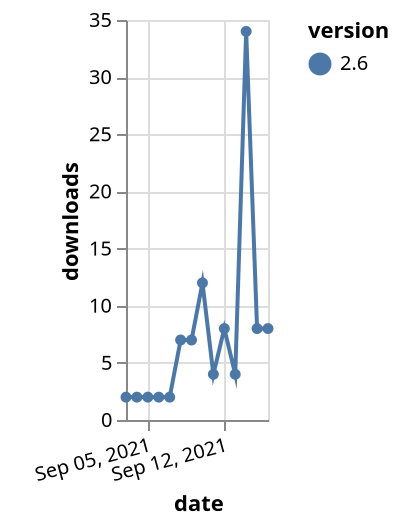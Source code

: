 {"$schema": "https://vega.github.io/schema/vega-lite/v5.json", "description": "A simple bar chart with embedded data.", "data": {"values": [{"date": "2021-09-03", "total": 5934, "delta": 2, "version": "2.6"}, {"date": "2021-09-04", "total": 5936, "delta": 2, "version": "2.6"}, {"date": "2021-09-05", "total": 5938, "delta": 2, "version": "2.6"}, {"date": "2021-09-06", "total": 5940, "delta": 2, "version": "2.6"}, {"date": "2021-09-07", "total": 5942, "delta": 2, "version": "2.6"}, {"date": "2021-09-08", "total": 5949, "delta": 7, "version": "2.6"}, {"date": "2021-09-09", "total": 5956, "delta": 7, "version": "2.6"}, {"date": "2021-09-10", "total": 5968, "delta": 12, "version": "2.6"}, {"date": "2021-09-11", "total": 5972, "delta": 4, "version": "2.6"}, {"date": "2021-09-12", "total": 5980, "delta": 8, "version": "2.6"}, {"date": "2021-09-13", "total": 5984, "delta": 4, "version": "2.6"}, {"date": "2021-09-14", "total": 6018, "delta": 34, "version": "2.6"}, {"date": "2021-09-15", "total": 6026, "delta": 8, "version": "2.6"}, {"date": "2021-09-16", "total": 6034, "delta": 8, "version": "2.6"}]}, "width": "container", "mark": {"type": "line", "point": {"filled": true}}, "encoding": {"x": {"field": "date", "type": "temporal", "timeUnit": "yearmonthdate", "title": "date", "axis": {"labelAngle": -15}}, "y": {"field": "delta", "type": "quantitative", "title": "downloads"}, "color": {"field": "version", "type": "nominal"}, "tooltip": {"field": "delta"}}}